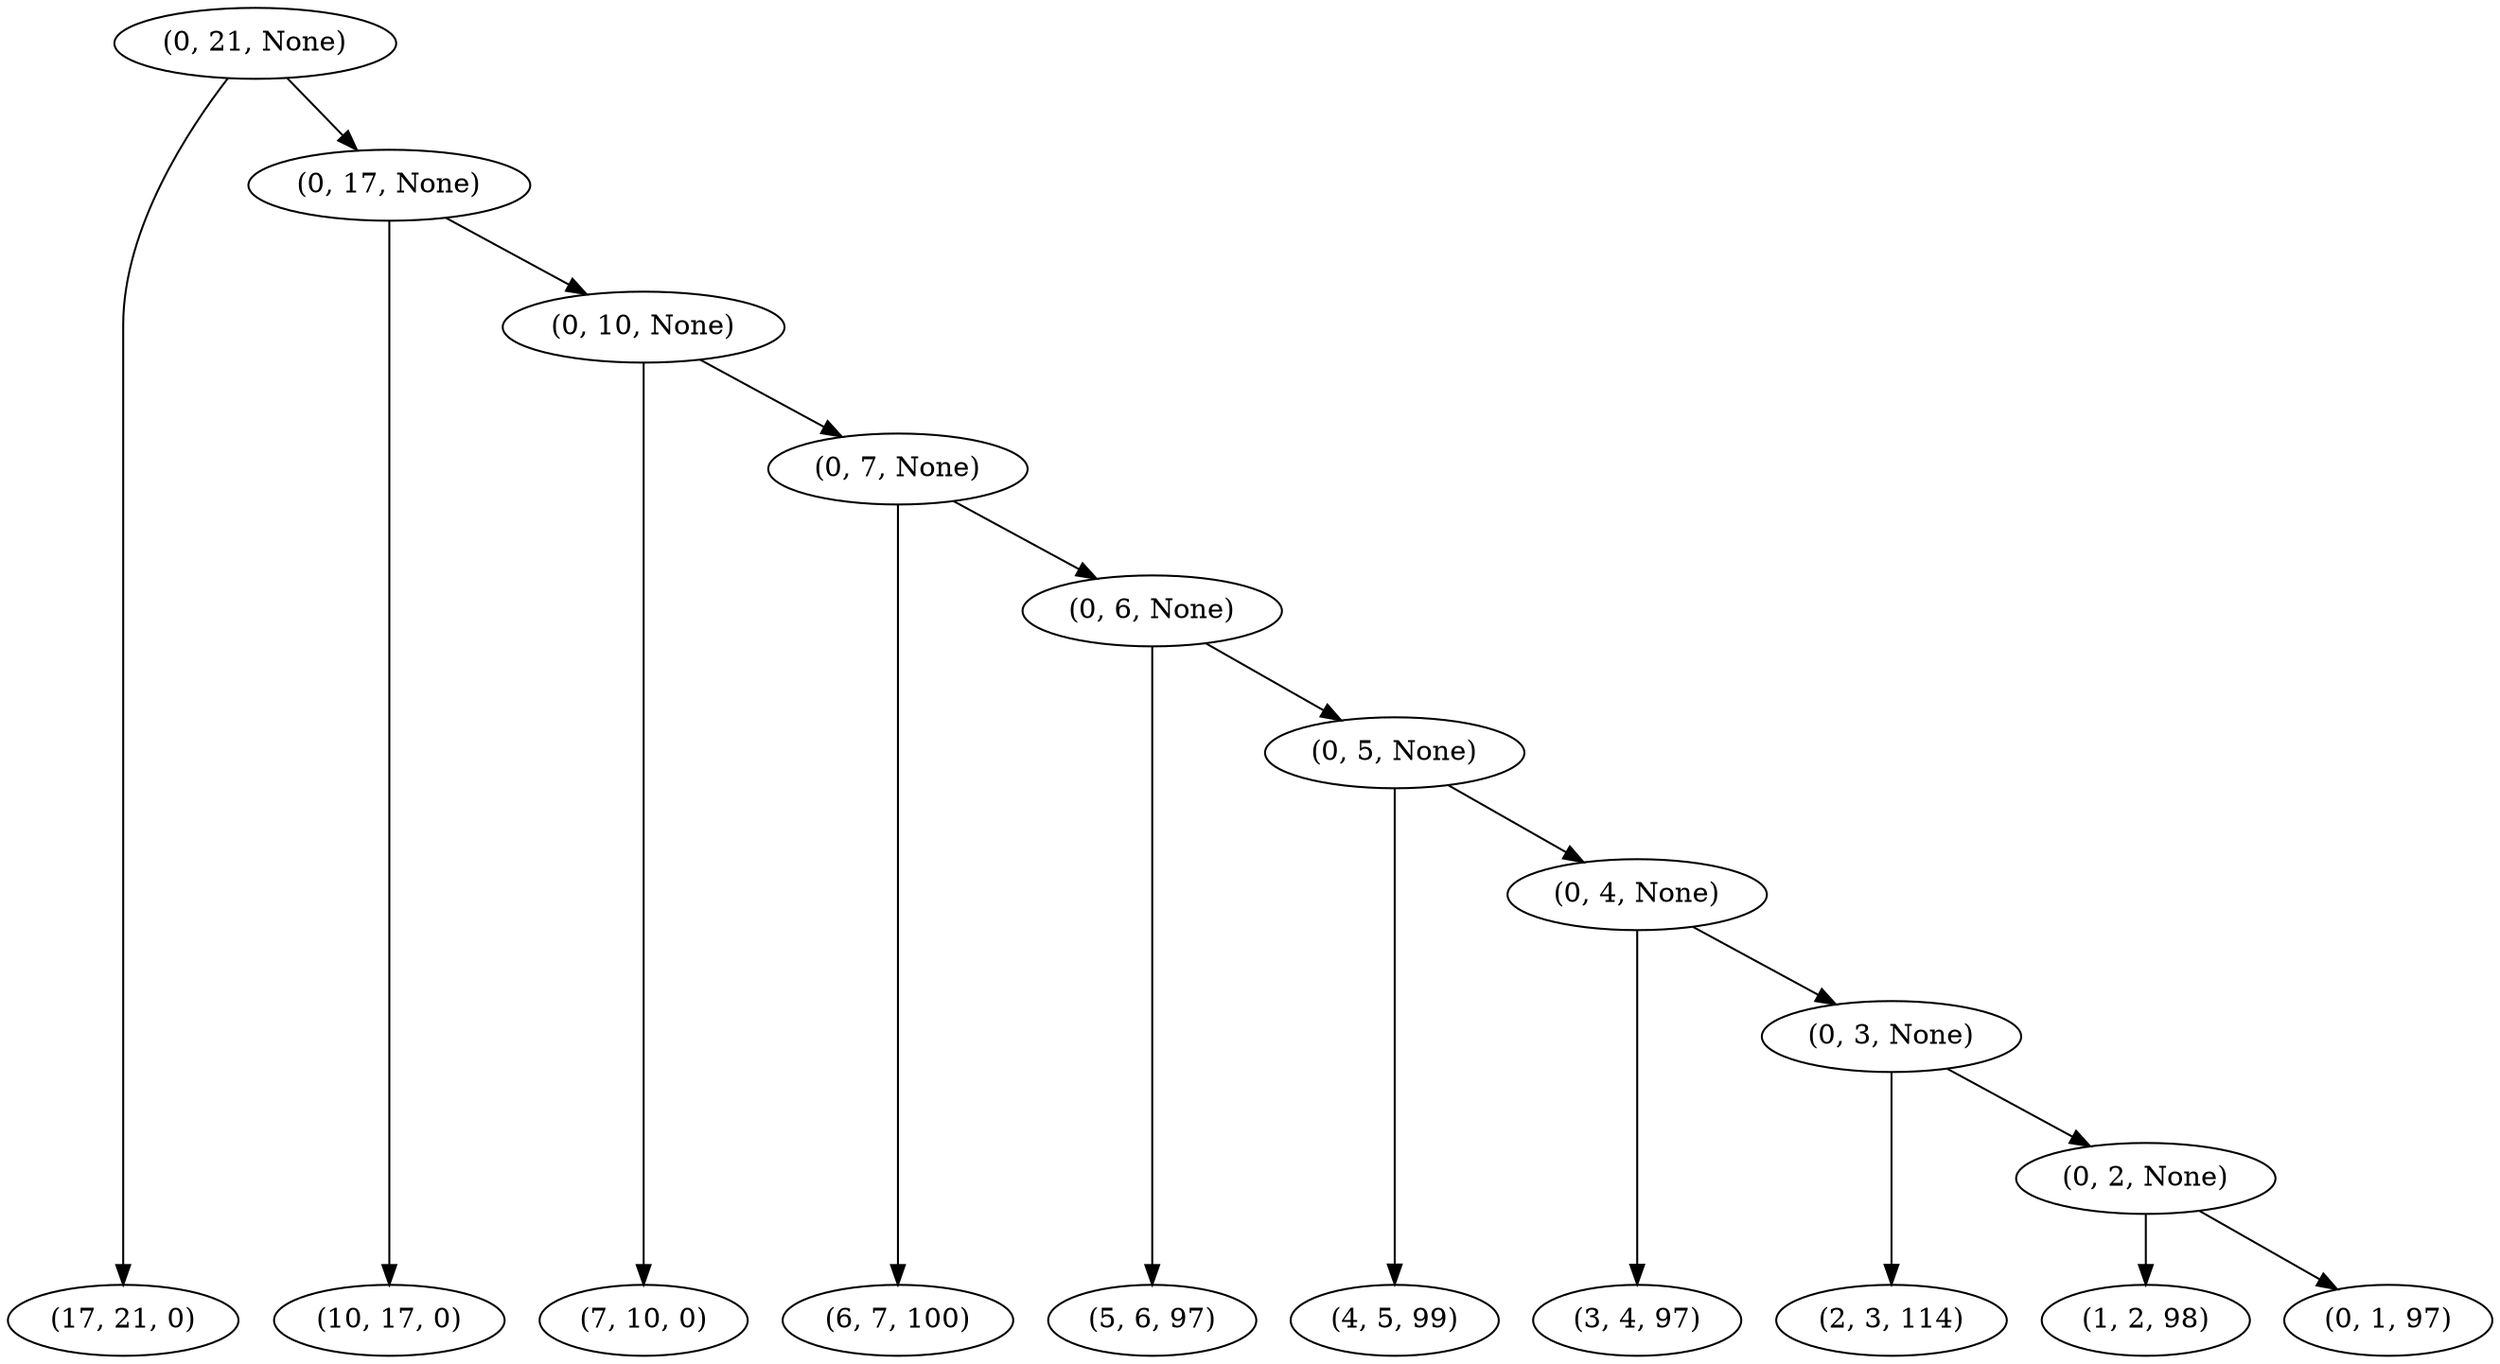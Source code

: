 digraph G {
  "(17, 21, 0)"
  "(10, 17, 0)"
  "(7, 10, 0)"
  "(6, 7, 100)"
  "(5, 6, 97)"
  "(4, 5, 99)"
  "(3, 4, 97)"
  "(2, 3, 114)"
  "(1, 2, 98)"

  "(0, 3, None)" -> "(0, 2, None)"
  "(0, 3, None)" -> "(2, 3, 114)"
  "(0, 4, None)" -> "(0, 3, None)"
  "(0, 4, None)" -> "(3, 4, 97)"
  "(0, 7, None)" -> "(0, 6, None)"
  "(0, 7, None)" -> "(6, 7, 100)"
  "(0, 21, None)" -> "(0, 17, None)"
  "(0, 21, None)" -> "(17, 21, 0)"
  "(0, 10, None)" -> "(0, 7, None)"
  "(0, 10, None)" -> "(7, 10, 0)"
  "(0, 17, None)" -> "(0, 10, None)"
  "(0, 17, None)" -> "(10, 17, 0)"
  "(0, 5, None)" -> "(0, 4, None)"
  "(0, 5, None)" -> "(4, 5, 99)"
  "(0, 6, None)" -> "(0, 5, None)"
  "(0, 6, None)" -> "(5, 6, 97)"
  "(0, 2, None)" -> "(0, 1, 97)"
  "(0, 2, None)" -> "(1, 2, 98)"
{rank=same; "(17, 21, 0)"; "(10, 17, 0)"; "(7, 10, 0)"; "(6, 7, 100)"; "(5, 6, 97)"; "(4, 5, 99)"; "(3, 4, 97)"; "(2, 3, 114)"; "(1, 2, 98)"; "(0, 1, 97)";}
}